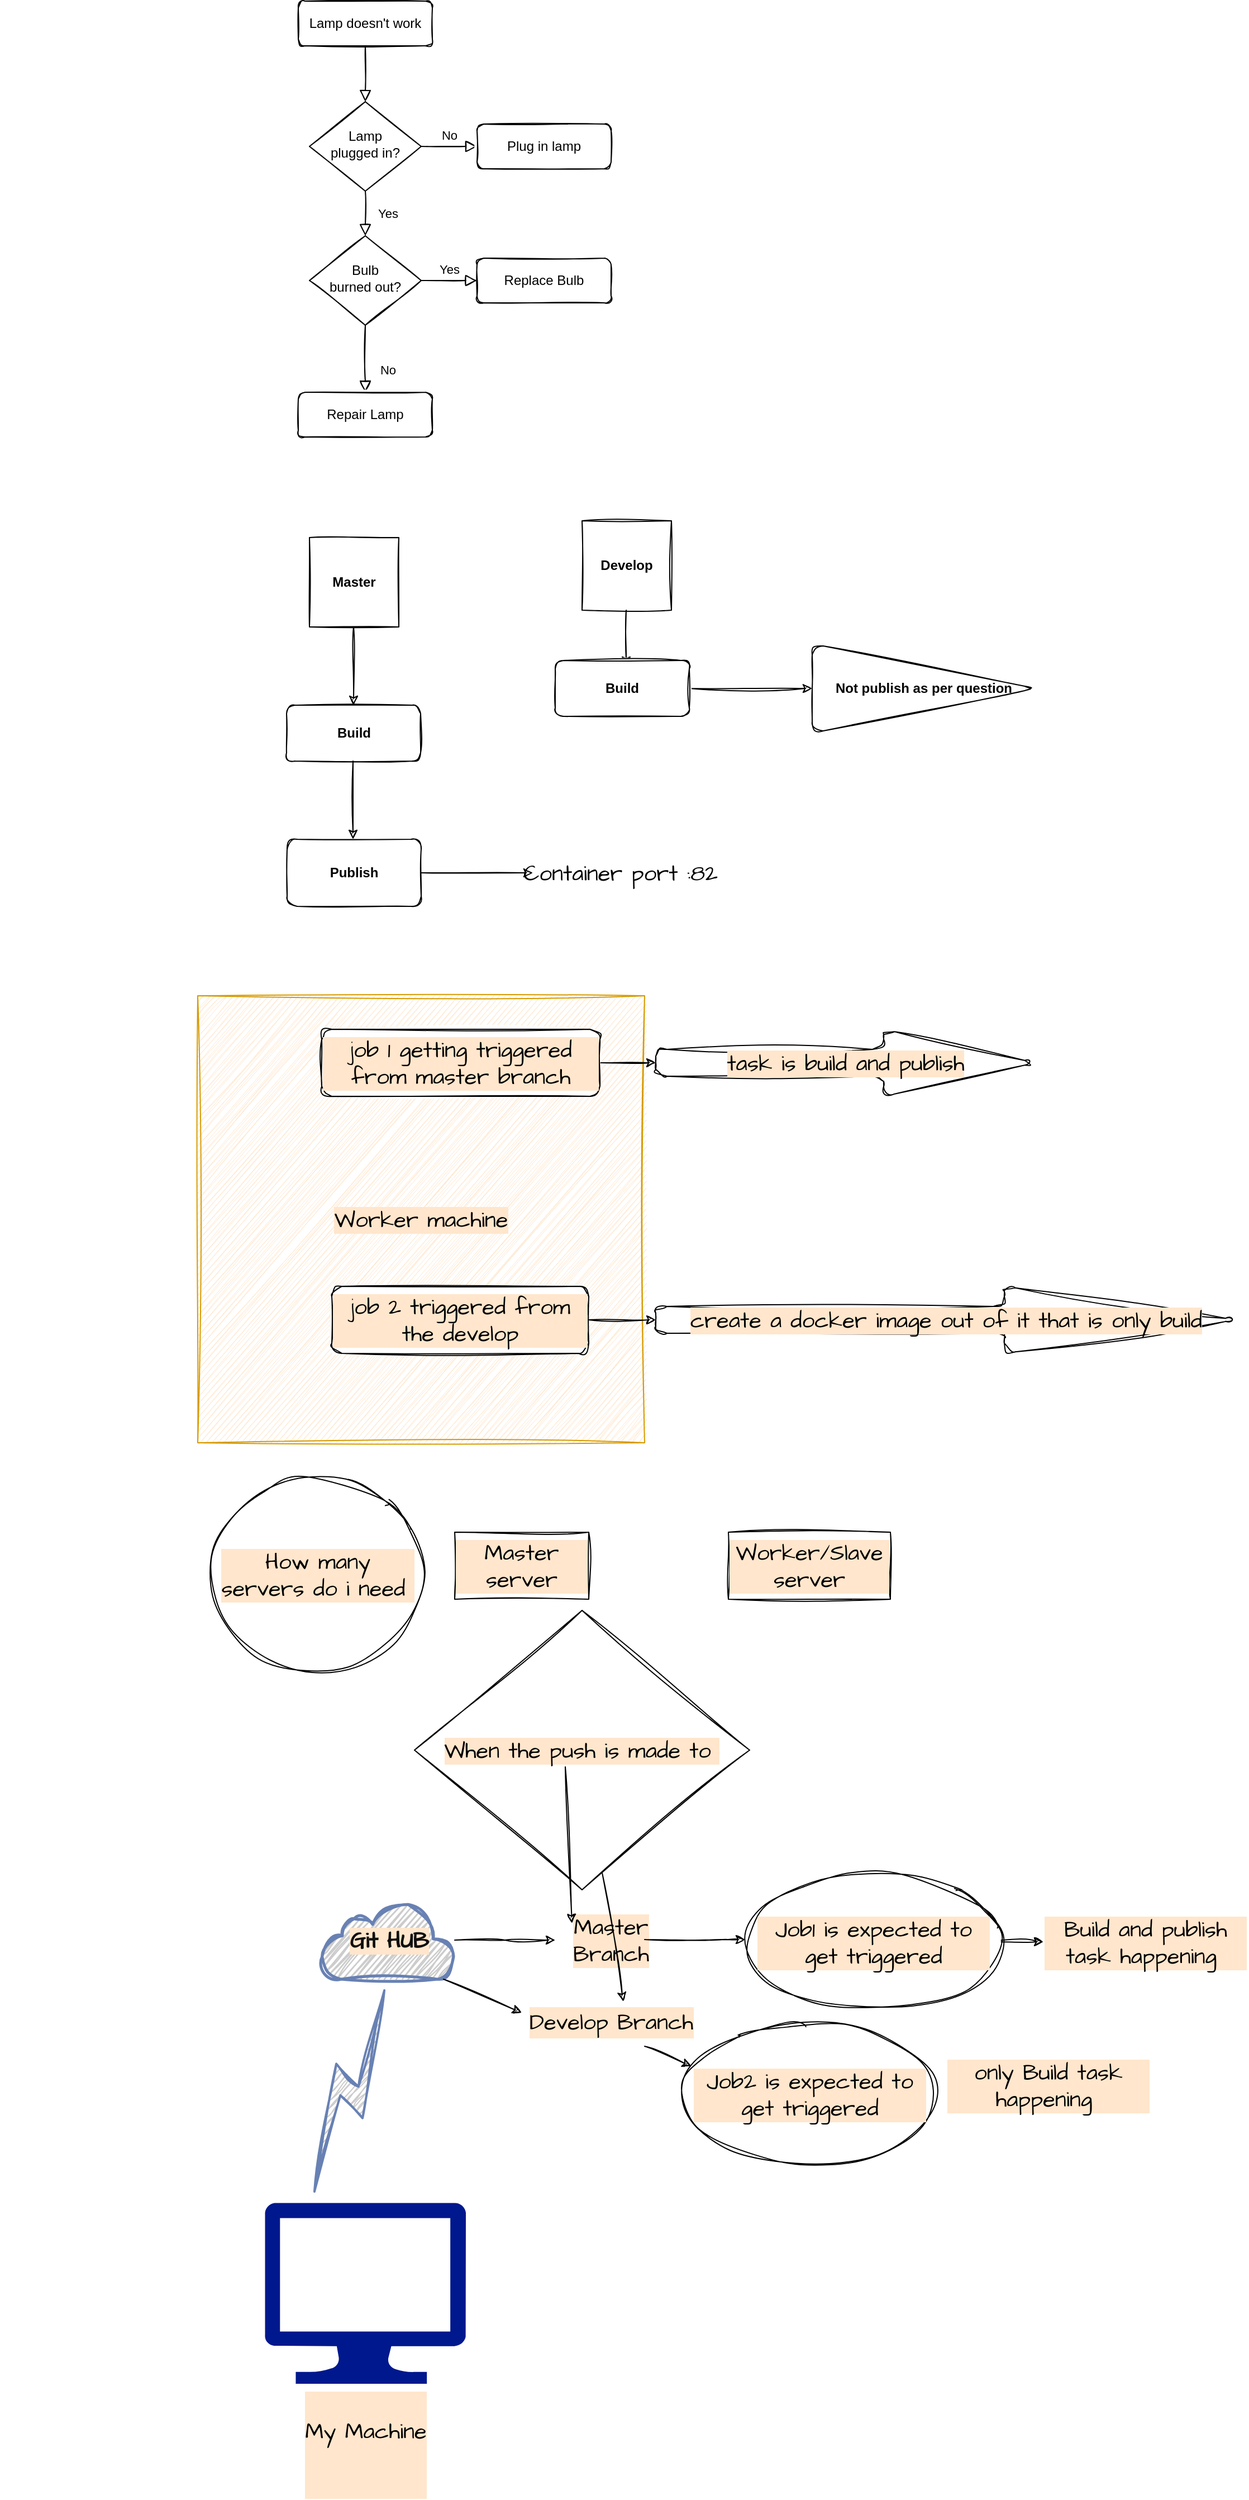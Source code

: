 <mxfile version="20.4.0" type="github">
  <diagram id="C5RBs43oDa-KdzZeNtuy" name="Page-1">
    <mxGraphModel dx="1793" dy="500" grid="1" gridSize="10" guides="1" tooltips="1" connect="1" arrows="1" fold="1" page="1" pageScale="1" pageWidth="827" pageHeight="1169" math="0" shadow="0">
      <root>
        <mxCell id="WIyWlLk6GJQsqaUBKTNV-0" />
        <mxCell id="WIyWlLk6GJQsqaUBKTNV-1" parent="WIyWlLk6GJQsqaUBKTNV-0" />
        <mxCell id="WIyWlLk6GJQsqaUBKTNV-2" value="" style="rounded=0;html=1;jettySize=auto;orthogonalLoop=1;fontSize=11;endArrow=block;endFill=0;endSize=8;strokeWidth=1;shadow=0;labelBackgroundColor=none;edgeStyle=orthogonalEdgeStyle;sketch=1;" parent="WIyWlLk6GJQsqaUBKTNV-1" source="WIyWlLk6GJQsqaUBKTNV-3" target="WIyWlLk6GJQsqaUBKTNV-6" edge="1">
          <mxGeometry relative="1" as="geometry" />
        </mxCell>
        <mxCell id="WIyWlLk6GJQsqaUBKTNV-3" value="Lamp doesn&#39;t work" style="rounded=1;whiteSpace=wrap;html=1;fontSize=12;glass=0;strokeWidth=1;shadow=0;sketch=1;" parent="WIyWlLk6GJQsqaUBKTNV-1" vertex="1">
          <mxGeometry x="160" y="80" width="120" height="40" as="geometry" />
        </mxCell>
        <mxCell id="WIyWlLk6GJQsqaUBKTNV-4" value="Yes" style="rounded=0;html=1;jettySize=auto;orthogonalLoop=1;fontSize=11;endArrow=block;endFill=0;endSize=8;strokeWidth=1;shadow=0;labelBackgroundColor=none;edgeStyle=orthogonalEdgeStyle;sketch=1;" parent="WIyWlLk6GJQsqaUBKTNV-1" source="WIyWlLk6GJQsqaUBKTNV-6" target="WIyWlLk6GJQsqaUBKTNV-10" edge="1">
          <mxGeometry y="20" relative="1" as="geometry">
            <mxPoint as="offset" />
          </mxGeometry>
        </mxCell>
        <mxCell id="WIyWlLk6GJQsqaUBKTNV-5" value="No" style="edgeStyle=orthogonalEdgeStyle;rounded=0;html=1;jettySize=auto;orthogonalLoop=1;fontSize=11;endArrow=block;endFill=0;endSize=8;strokeWidth=1;shadow=0;labelBackgroundColor=none;sketch=1;" parent="WIyWlLk6GJQsqaUBKTNV-1" source="WIyWlLk6GJQsqaUBKTNV-6" target="WIyWlLk6GJQsqaUBKTNV-7" edge="1">
          <mxGeometry y="10" relative="1" as="geometry">
            <mxPoint as="offset" />
          </mxGeometry>
        </mxCell>
        <mxCell id="WIyWlLk6GJQsqaUBKTNV-6" value="Lamp&lt;br&gt;plugged in?" style="rhombus;whiteSpace=wrap;html=1;shadow=0;fontFamily=Helvetica;fontSize=12;align=center;strokeWidth=1;spacing=6;spacingTop=-4;sketch=1;" parent="WIyWlLk6GJQsqaUBKTNV-1" vertex="1">
          <mxGeometry x="170" y="170" width="100" height="80" as="geometry" />
        </mxCell>
        <mxCell id="WIyWlLk6GJQsqaUBKTNV-7" value="Plug in lamp" style="rounded=1;whiteSpace=wrap;html=1;fontSize=12;glass=0;strokeWidth=1;shadow=0;sketch=1;" parent="WIyWlLk6GJQsqaUBKTNV-1" vertex="1">
          <mxGeometry x="320" y="190" width="120" height="40" as="geometry" />
        </mxCell>
        <mxCell id="WIyWlLk6GJQsqaUBKTNV-8" value="No" style="rounded=0;html=1;jettySize=auto;orthogonalLoop=1;fontSize=11;endArrow=block;endFill=0;endSize=8;strokeWidth=1;shadow=0;labelBackgroundColor=none;edgeStyle=orthogonalEdgeStyle;sketch=1;" parent="WIyWlLk6GJQsqaUBKTNV-1" source="WIyWlLk6GJQsqaUBKTNV-10" target="WIyWlLk6GJQsqaUBKTNV-11" edge="1">
          <mxGeometry x="0.333" y="20" relative="1" as="geometry">
            <mxPoint as="offset" />
          </mxGeometry>
        </mxCell>
        <mxCell id="WIyWlLk6GJQsqaUBKTNV-9" value="Yes" style="edgeStyle=orthogonalEdgeStyle;rounded=0;html=1;jettySize=auto;orthogonalLoop=1;fontSize=11;endArrow=block;endFill=0;endSize=8;strokeWidth=1;shadow=0;labelBackgroundColor=none;sketch=1;" parent="WIyWlLk6GJQsqaUBKTNV-1" source="WIyWlLk6GJQsqaUBKTNV-10" target="WIyWlLk6GJQsqaUBKTNV-12" edge="1">
          <mxGeometry y="10" relative="1" as="geometry">
            <mxPoint as="offset" />
          </mxGeometry>
        </mxCell>
        <mxCell id="WIyWlLk6GJQsqaUBKTNV-10" value="Bulb&lt;br&gt;burned out?" style="rhombus;whiteSpace=wrap;html=1;shadow=0;fontFamily=Helvetica;fontSize=12;align=center;strokeWidth=1;spacing=6;spacingTop=-4;sketch=1;" parent="WIyWlLk6GJQsqaUBKTNV-1" vertex="1">
          <mxGeometry x="170" y="290" width="100" height="80" as="geometry" />
        </mxCell>
        <mxCell id="WIyWlLk6GJQsqaUBKTNV-11" value="Repair Lamp" style="rounded=1;whiteSpace=wrap;html=1;fontSize=12;glass=0;strokeWidth=1;shadow=0;sketch=1;" parent="WIyWlLk6GJQsqaUBKTNV-1" vertex="1">
          <mxGeometry x="160" y="430" width="120" height="40" as="geometry" />
        </mxCell>
        <mxCell id="WIyWlLk6GJQsqaUBKTNV-12" value="Replace Bulb" style="rounded=1;whiteSpace=wrap;html=1;fontSize=12;glass=0;strokeWidth=1;shadow=0;sketch=1;" parent="WIyWlLk6GJQsqaUBKTNV-1" vertex="1">
          <mxGeometry x="320" y="310" width="120" height="40" as="geometry" />
        </mxCell>
        <mxCell id="PnfdgxERA6DvM7_Lw-g9-0" value="Master" style="whiteSpace=wrap;html=1;aspect=fixed;fontStyle=1;sketch=1;labelBackgroundColor=default;" vertex="1" parent="WIyWlLk6GJQsqaUBKTNV-1">
          <mxGeometry x="170" y="560" width="80" height="80" as="geometry" />
        </mxCell>
        <mxCell id="PnfdgxERA6DvM7_Lw-g9-1" value="" style="endArrow=classic;html=1;rounded=0;sketch=1;" edge="1" parent="WIyWlLk6GJQsqaUBKTNV-1" target="PnfdgxERA6DvM7_Lw-g9-2">
          <mxGeometry width="50" height="50" relative="1" as="geometry">
            <mxPoint x="209.5" y="640" as="sourcePoint" />
            <mxPoint x="209.5" y="740" as="targetPoint" />
          </mxGeometry>
        </mxCell>
        <mxCell id="PnfdgxERA6DvM7_Lw-g9-2" value="Build" style="rounded=1;whiteSpace=wrap;html=1;fontStyle=1;sketch=1;" vertex="1" parent="WIyWlLk6GJQsqaUBKTNV-1">
          <mxGeometry x="149.5" y="710" width="120" height="50" as="geometry" />
        </mxCell>
        <mxCell id="PnfdgxERA6DvM7_Lw-g9-3" value="" style="endArrow=classic;html=1;rounded=0;sketch=1;" edge="1" parent="WIyWlLk6GJQsqaUBKTNV-1">
          <mxGeometry width="50" height="50" relative="1" as="geometry">
            <mxPoint x="209" y="760" as="sourcePoint" />
            <mxPoint x="209" y="830" as="targetPoint" />
          </mxGeometry>
        </mxCell>
        <mxCell id="PnfdgxERA6DvM7_Lw-g9-5" value="Publish" style="rounded=1;whiteSpace=wrap;html=1;fontStyle=1;sketch=1;" vertex="1" parent="WIyWlLk6GJQsqaUBKTNV-1">
          <mxGeometry x="150" y="830" width="120" height="60" as="geometry" />
        </mxCell>
        <mxCell id="PnfdgxERA6DvM7_Lw-g9-6" value="" style="endArrow=classic;html=1;rounded=0;fontStyle=1;sketch=1;" edge="1" parent="WIyWlLk6GJQsqaUBKTNV-1">
          <mxGeometry width="50" height="50" relative="1" as="geometry">
            <mxPoint x="270" y="860" as="sourcePoint" />
            <mxPoint x="370" y="860" as="targetPoint" />
          </mxGeometry>
        </mxCell>
        <mxCell id="PnfdgxERA6DvM7_Lw-g9-7" value="&amp;nbsp; &amp;nbsp; &amp;nbsp; &amp;nbsp; &amp;nbsp; &amp;nbsp; &amp;nbsp; &amp;nbsp; &amp;nbsp;Container port :82&lt;br&gt;" style="text;html=1;align=center;verticalAlign=middle;resizable=0;points=[];autosize=1;strokeColor=none;fillColor=none;fontSize=20;fontFamily=Architects Daughter;" vertex="1" parent="WIyWlLk6GJQsqaUBKTNV-1">
          <mxGeometry x="215" y="840" width="330" height="40" as="geometry" />
        </mxCell>
        <mxCell id="PnfdgxERA6DvM7_Lw-g9-8" value="Develop" style="whiteSpace=wrap;html=1;aspect=fixed;fontStyle=1;sketch=1;labelBackgroundColor=default;" vertex="1" parent="WIyWlLk6GJQsqaUBKTNV-1">
          <mxGeometry x="414" y="545" width="80" height="80" as="geometry" />
        </mxCell>
        <mxCell id="PnfdgxERA6DvM7_Lw-g9-10" value="" style="endArrow=classic;html=1;rounded=0;sketch=1;hachureGap=4;jiggle=2;fontFamily=Architects Daughter;fontSource=https%3A%2F%2Ffonts.googleapis.com%2Fcss%3Ffamily%3DArchitects%2BDaughter;fontSize=16;" edge="1" parent="WIyWlLk6GJQsqaUBKTNV-1">
          <mxGeometry width="50" height="50" relative="1" as="geometry">
            <mxPoint x="453.5" y="625" as="sourcePoint" />
            <mxPoint x="453.5" y="675" as="targetPoint" />
          </mxGeometry>
        </mxCell>
        <mxCell id="PnfdgxERA6DvM7_Lw-g9-13" value="" style="edgeStyle=orthogonalEdgeStyle;rounded=0;sketch=1;hachureGap=4;jiggle=2;orthogonalLoop=1;jettySize=auto;html=1;fontFamily=Architects Daughter;fontSource=https%3A%2F%2Ffonts.googleapis.com%2Fcss%3Ffamily%3DArchitects%2BDaughter;fontSize=16;" edge="1" parent="WIyWlLk6GJQsqaUBKTNV-1" source="PnfdgxERA6DvM7_Lw-g9-11" target="PnfdgxERA6DvM7_Lw-g9-12">
          <mxGeometry relative="1" as="geometry" />
        </mxCell>
        <mxCell id="PnfdgxERA6DvM7_Lw-g9-11" value="Build" style="rounded=1;whiteSpace=wrap;html=1;fontStyle=1;sketch=1;" vertex="1" parent="WIyWlLk6GJQsqaUBKTNV-1">
          <mxGeometry x="390" y="670" width="120" height="50" as="geometry" />
        </mxCell>
        <mxCell id="PnfdgxERA6DvM7_Lw-g9-12" value="Not publish as per question" style="triangle;whiteSpace=wrap;html=1;rounded=1;fontStyle=1;sketch=1;" vertex="1" parent="WIyWlLk6GJQsqaUBKTNV-1">
          <mxGeometry x="620" y="655" width="200" height="80" as="geometry" />
        </mxCell>
        <mxCell id="PnfdgxERA6DvM7_Lw-g9-14" value="Worker machine" style="whiteSpace=wrap;html=1;aspect=fixed;labelBackgroundColor=#FFE6CC;sketch=1;hachureGap=4;jiggle=2;fontFamily=Architects Daughter;fontSource=https%3A%2F%2Ffonts.googleapis.com%2Fcss%3Ffamily%3DArchitects%2BDaughter;fontSize=20;fillColor=#ffe6cc;strokeColor=#d79b00;" vertex="1" parent="WIyWlLk6GJQsqaUBKTNV-1">
          <mxGeometry x="70" y="970" width="400" height="400" as="geometry" />
        </mxCell>
        <mxCell id="PnfdgxERA6DvM7_Lw-g9-18" value="" style="edgeStyle=orthogonalEdgeStyle;rounded=0;sketch=1;hachureGap=4;jiggle=2;orthogonalLoop=1;jettySize=auto;html=1;fontFamily=Architects Daughter;fontSource=https%3A%2F%2Ffonts.googleapis.com%2Fcss%3Ffamily%3DArchitects%2BDaughter;fontSize=16;" edge="1" parent="WIyWlLk6GJQsqaUBKTNV-1" source="PnfdgxERA6DvM7_Lw-g9-15" target="PnfdgxERA6DvM7_Lw-g9-17">
          <mxGeometry relative="1" as="geometry" />
        </mxCell>
        <mxCell id="PnfdgxERA6DvM7_Lw-g9-15" value="job 1 getting triggered from master branch" style="rounded=1;whiteSpace=wrap;html=1;labelBackgroundColor=#FFE6CC;sketch=1;hachureGap=4;jiggle=2;fontFamily=Architects Daughter;fontSource=https%3A%2F%2Ffonts.googleapis.com%2Fcss%3Ffamily%3DArchitects%2BDaughter;fontSize=20;" vertex="1" parent="WIyWlLk6GJQsqaUBKTNV-1">
          <mxGeometry x="181" y="1000" width="249" height="60" as="geometry" />
        </mxCell>
        <mxCell id="PnfdgxERA6DvM7_Lw-g9-20" value="" style="edgeStyle=orthogonalEdgeStyle;rounded=0;sketch=1;hachureGap=4;jiggle=2;orthogonalLoop=1;jettySize=auto;html=1;fontFamily=Architects Daughter;fontSource=https%3A%2F%2Ffonts.googleapis.com%2Fcss%3Ffamily%3DArchitects%2BDaughter;fontSize=16;" edge="1" parent="WIyWlLk6GJQsqaUBKTNV-1" source="PnfdgxERA6DvM7_Lw-g9-16" target="PnfdgxERA6DvM7_Lw-g9-19">
          <mxGeometry relative="1" as="geometry" />
        </mxCell>
        <mxCell id="PnfdgxERA6DvM7_Lw-g9-16" value="job 2 triggered from the develop" style="rounded=1;whiteSpace=wrap;html=1;labelBackgroundColor=#FFE6CC;sketch=1;hachureGap=4;jiggle=2;fontFamily=Architects Daughter;fontSource=https%3A%2F%2Ffonts.googleapis.com%2Fcss%3Ffamily%3DArchitects%2BDaughter;fontSize=20;" vertex="1" parent="WIyWlLk6GJQsqaUBKTNV-1">
          <mxGeometry x="190" y="1230" width="230" height="60" as="geometry" />
        </mxCell>
        <mxCell id="PnfdgxERA6DvM7_Lw-g9-17" value="task is build and publish" style="shape=singleArrow;whiteSpace=wrap;html=1;arrowWidth=0.4;arrowSize=0.4;fontSize=20;fontFamily=Architects Daughter;rounded=1;labelBackgroundColor=#FFE6CC;sketch=1;hachureGap=4;jiggle=2;fontSource=https%3A%2F%2Ffonts.googleapis.com%2Fcss%3Ffamily%3DArchitects%2BDaughter;" vertex="1" parent="WIyWlLk6GJQsqaUBKTNV-1">
          <mxGeometry x="480" y="1000" width="340" height="60" as="geometry" />
        </mxCell>
        <mxCell id="PnfdgxERA6DvM7_Lw-g9-19" value="create a docker image out of it that is only build" style="shape=singleArrow;whiteSpace=wrap;html=1;arrowWidth=0.4;arrowSize=0.4;fontSize=20;fontFamily=Architects Daughter;rounded=1;labelBackgroundColor=#FFE6CC;sketch=1;hachureGap=4;jiggle=2;fontSource=https%3A%2F%2Ffonts.googleapis.com%2Fcss%3Ffamily%3DArchitects%2BDaughter;" vertex="1" parent="WIyWlLk6GJQsqaUBKTNV-1">
          <mxGeometry x="480" y="1230" width="520" height="60" as="geometry" />
        </mxCell>
        <mxCell id="PnfdgxERA6DvM7_Lw-g9-23" value="How many servers do i need&amp;nbsp;" style="ellipse;whiteSpace=wrap;html=1;aspect=fixed;labelBackgroundColor=#FFE6CC;sketch=1;hachureGap=4;jiggle=2;fontFamily=Architects Daughter;fontSource=https%3A%2F%2Ffonts.googleapis.com%2Fcss%3Ffamily%3DArchitects%2BDaughter;fontSize=20;" vertex="1" parent="WIyWlLk6GJQsqaUBKTNV-1">
          <mxGeometry x="90" y="1400" width="175" height="175" as="geometry" />
        </mxCell>
        <mxCell id="PnfdgxERA6DvM7_Lw-g9-24" value="Master server" style="rounded=0;whiteSpace=wrap;html=1;labelBackgroundColor=#FFE6CC;sketch=1;hachureGap=4;jiggle=2;fontFamily=Architects Daughter;fontSource=https%3A%2F%2Ffonts.googleapis.com%2Fcss%3Ffamily%3DArchitects%2BDaughter;fontSize=20;" vertex="1" parent="WIyWlLk6GJQsqaUBKTNV-1">
          <mxGeometry x="300" y="1450" width="120" height="60" as="geometry" />
        </mxCell>
        <mxCell id="PnfdgxERA6DvM7_Lw-g9-25" value="Worker/Slave server" style="rounded=0;whiteSpace=wrap;html=1;labelBackgroundColor=#FFE6CC;sketch=1;hachureGap=4;jiggle=2;fontFamily=Architects Daughter;fontSource=https%3A%2F%2Ffonts.googleapis.com%2Fcss%3Ffamily%3DArchitects%2BDaughter;fontSize=20;" vertex="1" parent="WIyWlLk6GJQsqaUBKTNV-1">
          <mxGeometry x="545" y="1450" width="145" height="60" as="geometry" />
        </mxCell>
        <mxCell id="PnfdgxERA6DvM7_Lw-g9-26" value="&#xa;&lt;span style=&quot;color: rgb(0, 0, 0); font-family: &amp;quot;Architects Daughter&amp;quot;; font-size: 20px; font-style: normal; font-variant-ligatures: normal; font-variant-caps: normal; font-weight: 400; letter-spacing: normal; orphans: 2; text-align: center; text-indent: 0px; text-transform: none; widows: 2; word-spacing: 0px; -webkit-text-stroke-width: 0px; background-color: rgb(255, 230, 204); text-decoration-thickness: initial; text-decoration-style: initial; text-decoration-color: initial; float: none; display: inline !important;&quot;&gt;My Machine&lt;/span&gt;&#xa;&#xa;" style="sketch=0;aspect=fixed;pointerEvents=1;shadow=0;dashed=0;html=1;strokeColor=none;labelPosition=center;verticalLabelPosition=bottom;verticalAlign=top;align=center;fillColor=#00188D;shape=mxgraph.azure.computer;labelBackgroundColor=#FFE6CC;hachureGap=4;jiggle=2;fontFamily=Architects Daughter;fontSource=https%3A%2F%2Ffonts.googleapis.com%2Fcss%3Ffamily%3DArchitects%2BDaughter;fontSize=20;" vertex="1" parent="WIyWlLk6GJQsqaUBKTNV-1">
          <mxGeometry x="130" y="2050" width="180" height="162" as="geometry" />
        </mxCell>
        <mxCell id="PnfdgxERA6DvM7_Lw-g9-30" value="" style="edgeStyle=orthogonalEdgeStyle;rounded=0;sketch=1;hachureGap=4;jiggle=2;orthogonalLoop=1;jettySize=auto;html=1;fontFamily=Architects Daughter;fontSource=https%3A%2F%2Ffonts.googleapis.com%2Fcss%3Ffamily%3DArchitects%2BDaughter;fontSize=16;fontColor=#0F0F0F;" edge="1" parent="WIyWlLk6GJQsqaUBKTNV-1" source="PnfdgxERA6DvM7_Lw-g9-27">
          <mxGeometry relative="1" as="geometry">
            <mxPoint x="390" y="1815" as="targetPoint" />
          </mxGeometry>
        </mxCell>
        <mxCell id="PnfdgxERA6DvM7_Lw-g9-27" value="&lt;b&gt;&lt;font color=&quot;#0f0f0f&quot;&gt;Git HUB&lt;/font&gt;&lt;/b&gt;" style="html=1;outlineConnect=0;fillColor=#CCCCCC;strokeColor=#6881B3;gradientColor=none;gradientDirection=north;strokeWidth=2;shape=mxgraph.networks.cloud;fontColor=#ffffff;labelBackgroundColor=#FFE6CC;sketch=1;hachureGap=4;jiggle=2;fontFamily=Architects Daughter;fontSource=https%3A%2F%2Ffonts.googleapis.com%2Fcss%3Ffamily%3DArchitects%2BDaughter;fontSize=20;" vertex="1" parent="WIyWlLk6GJQsqaUBKTNV-1">
          <mxGeometry x="181" y="1780" width="119" height="70" as="geometry" />
        </mxCell>
        <mxCell id="PnfdgxERA6DvM7_Lw-g9-28" value="" style="html=1;outlineConnect=0;fillColor=#CCCCCC;strokeColor=#6881B3;gradientColor=none;gradientDirection=north;strokeWidth=2;shape=mxgraph.networks.comm_link_edge;html=1;rounded=0;sketch=1;hachureGap=4;jiggle=2;fontFamily=Architects Daughter;fontSource=https%3A%2F%2Ffonts.googleapis.com%2Fcss%3Ffamily%3DArchitects%2BDaughter;fontSize=16;entryX=0.5;entryY=1;entryDx=0;entryDy=0;entryPerimeter=0;" edge="1" parent="WIyWlLk6GJQsqaUBKTNV-1" target="PnfdgxERA6DvM7_Lw-g9-27">
          <mxGeometry width="100" height="100" relative="1" as="geometry">
            <mxPoint x="171" y="2050" as="sourcePoint" />
            <mxPoint x="271" y="1950" as="targetPoint" />
            <Array as="points">
              <mxPoint x="-89" y="1900" />
            </Array>
          </mxGeometry>
        </mxCell>
        <mxCell id="PnfdgxERA6DvM7_Lw-g9-31" value="&lt;span style=&quot;color: rgb(0, 0, 0); font-family: &amp;quot;Architects Daughter&amp;quot;; font-size: 20px; font-style: normal; font-variant-ligatures: normal; font-variant-caps: normal; font-weight: 400; letter-spacing: normal; orphans: 2; text-align: center; text-indent: 0px; text-transform: none; widows: 2; word-spacing: 0px; -webkit-text-stroke-width: 0px; background-color: rgb(255, 230, 204); text-decoration-thickness: initial; text-decoration-style: initial; text-decoration-color: initial; float: none; display: inline !important;&quot;&gt;Develop Branch&lt;/span&gt;" style="text;whiteSpace=wrap;html=1;fontSize=20;fontFamily=Architects Daughter;fontColor=#000000;" vertex="1" parent="WIyWlLk6GJQsqaUBKTNV-1">
          <mxGeometry x="365" y="1870" width="180" height="50" as="geometry" />
        </mxCell>
        <mxCell id="PnfdgxERA6DvM7_Lw-g9-34" value="" style="endArrow=classic;html=1;rounded=0;sketch=1;hachureGap=4;jiggle=2;fontFamily=Architects Daughter;fontSource=https%3A%2F%2Ffonts.googleapis.com%2Fcss%3Ffamily%3DArchitects%2BDaughter;fontSize=16;fontColor=#000000;" edge="1" parent="WIyWlLk6GJQsqaUBKTNV-1">
          <mxGeometry width="50" height="50" relative="1" as="geometry">
            <mxPoint x="290" y="1850" as="sourcePoint" />
            <mxPoint x="360" y="1880" as="targetPoint" />
          </mxGeometry>
        </mxCell>
        <mxCell id="PnfdgxERA6DvM7_Lw-g9-35" value="Master Branch" style="text;html=1;strokeColor=none;fillColor=none;align=center;verticalAlign=middle;whiteSpace=wrap;rounded=0;labelBackgroundColor=#FFE6CC;sketch=1;hachureGap=4;jiggle=2;fontFamily=Architects Daughter;fontSource=https%3A%2F%2Ffonts.googleapis.com%2Fcss%3Ffamily%3DArchitects%2BDaughter;fontSize=20;fontColor=#000000;" vertex="1" parent="WIyWlLk6GJQsqaUBKTNV-1">
          <mxGeometry x="410" y="1800" width="60" height="30" as="geometry" />
        </mxCell>
        <mxCell id="PnfdgxERA6DvM7_Lw-g9-48" value="" style="edgeStyle=orthogonalEdgeStyle;rounded=0;sketch=1;hachureGap=4;jiggle=2;orthogonalLoop=1;jettySize=auto;html=1;fontFamily=Architects Daughter;fontSource=https%3A%2F%2Ffonts.googleapis.com%2Fcss%3Ffamily%3DArchitects%2BDaughter;fontSize=16;fontColor=#000000;" edge="1" parent="WIyWlLk6GJQsqaUBKTNV-1" source="PnfdgxERA6DvM7_Lw-g9-36" target="PnfdgxERA6DvM7_Lw-g9-46">
          <mxGeometry relative="1" as="geometry" />
        </mxCell>
        <mxCell id="PnfdgxERA6DvM7_Lw-g9-36" value="Job1 is expected to get triggered" style="ellipse;whiteSpace=wrap;html=1;labelBackgroundColor=#FFE6CC;sketch=1;hachureGap=4;jiggle=2;fontFamily=Architects Daughter;fontSource=https%3A%2F%2Ffonts.googleapis.com%2Fcss%3Ffamily%3DArchitects%2BDaughter;fontSize=20;fontColor=#000000;" vertex="1" parent="WIyWlLk6GJQsqaUBKTNV-1">
          <mxGeometry x="570" y="1754" width="210" height="125" as="geometry" />
        </mxCell>
        <mxCell id="PnfdgxERA6DvM7_Lw-g9-37" value="" style="edgeStyle=orthogonalEdgeStyle;rounded=0;sketch=1;hachureGap=4;jiggle=2;orthogonalLoop=1;jettySize=auto;html=1;fontFamily=Architects Daughter;fontSource=https%3A%2F%2Ffonts.googleapis.com%2Fcss%3Ffamily%3DArchitects%2BDaughter;fontSize=16;fontColor=#0F0F0F;" edge="1" parent="WIyWlLk6GJQsqaUBKTNV-1">
          <mxGeometry relative="1" as="geometry">
            <mxPoint x="470" y="1814.5" as="sourcePoint" />
            <mxPoint x="560" y="1814.5" as="targetPoint" />
            <Array as="points">
              <mxPoint x="540" y="1814.5" />
              <mxPoint x="540" y="1814.5" />
            </Array>
          </mxGeometry>
        </mxCell>
        <mxCell id="PnfdgxERA6DvM7_Lw-g9-38" value="Job2 is expected to get triggered" style="ellipse;whiteSpace=wrap;html=1;labelBackgroundColor=#FFE6CC;sketch=1;hachureGap=4;jiggle=2;fontFamily=Architects Daughter;fontSource=https%3A%2F%2Ffonts.googleapis.com%2Fcss%3Ffamily%3DArchitects%2BDaughter;fontSize=20;fontColor=#000000;" vertex="1" parent="WIyWlLk6GJQsqaUBKTNV-1">
          <mxGeometry x="512.5" y="1890" width="210" height="125" as="geometry" />
        </mxCell>
        <mxCell id="PnfdgxERA6DvM7_Lw-g9-39" value="" style="endArrow=classic;html=1;rounded=0;sketch=1;hachureGap=4;jiggle=2;fontFamily=Architects Daughter;fontSource=https%3A%2F%2Ffonts.googleapis.com%2Fcss%3Ffamily%3DArchitects%2BDaughter;fontSize=16;fontColor=#000000;" edge="1" parent="WIyWlLk6GJQsqaUBKTNV-1">
          <mxGeometry width="50" height="50" relative="1" as="geometry">
            <mxPoint x="470" y="1910" as="sourcePoint" />
            <mxPoint x="512" y="1928" as="targetPoint" />
          </mxGeometry>
        </mxCell>
        <mxCell id="PnfdgxERA6DvM7_Lw-g9-41" value="When the push is made to&amp;nbsp;" style="rhombus;whiteSpace=wrap;html=1;labelBackgroundColor=#FFE6CC;sketch=1;hachureGap=4;jiggle=2;fontFamily=Architects Daughter;fontSource=https%3A%2F%2Ffonts.googleapis.com%2Fcss%3Ffamily%3DArchitects%2BDaughter;fontSize=20;fontColor=#000000;" vertex="1" parent="WIyWlLk6GJQsqaUBKTNV-1">
          <mxGeometry x="264" y="1520" width="300" height="250" as="geometry" />
        </mxCell>
        <mxCell id="PnfdgxERA6DvM7_Lw-g9-44" value="" style="endArrow=classic;html=1;rounded=0;sketch=1;hachureGap=4;jiggle=2;fontFamily=Architects Daughter;fontSource=https%3A%2F%2Ffonts.googleapis.com%2Fcss%3Ffamily%3DArchitects%2BDaughter;fontSize=16;fontColor=#000000;exitX=0.45;exitY=0.56;exitDx=0;exitDy=0;exitPerimeter=0;" edge="1" parent="WIyWlLk6GJQsqaUBKTNV-1" source="PnfdgxERA6DvM7_Lw-g9-41">
          <mxGeometry width="50" height="50" relative="1" as="geometry">
            <mxPoint x="355" y="1850" as="sourcePoint" />
            <mxPoint x="405" y="1800" as="targetPoint" />
          </mxGeometry>
        </mxCell>
        <mxCell id="PnfdgxERA6DvM7_Lw-g9-45" value="" style="endArrow=classic;html=1;rounded=0;sketch=1;hachureGap=4;jiggle=2;fontFamily=Architects Daughter;fontSource=https%3A%2F%2Ffonts.googleapis.com%2Fcss%3Ffamily%3DArchitects%2BDaughter;fontSize=16;fontColor=#000000;" edge="1" parent="WIyWlLk6GJQsqaUBKTNV-1" source="PnfdgxERA6DvM7_Lw-g9-41" target="PnfdgxERA6DvM7_Lw-g9-31">
          <mxGeometry width="50" height="50" relative="1" as="geometry">
            <mxPoint x="520" y="1800" as="sourcePoint" />
            <mxPoint x="480" y="1820" as="targetPoint" />
          </mxGeometry>
        </mxCell>
        <mxCell id="PnfdgxERA6DvM7_Lw-g9-46" value="Build and publish task happening&amp;nbsp;" style="text;html=1;strokeColor=none;fillColor=none;align=center;verticalAlign=middle;whiteSpace=wrap;rounded=0;labelBackgroundColor=#FFE6CC;sketch=1;hachureGap=4;jiggle=2;fontFamily=Architects Daughter;fontSource=https%3A%2F%2Ffonts.googleapis.com%2Fcss%3Ffamily%3DArchitects%2BDaughter;fontSize=20;fontColor=#000000;" vertex="1" parent="WIyWlLk6GJQsqaUBKTNV-1">
          <mxGeometry x="827" y="1801.5" width="183" height="30" as="geometry" />
        </mxCell>
        <mxCell id="PnfdgxERA6DvM7_Lw-g9-47" value="only Build task happening&amp;nbsp;" style="text;html=1;strokeColor=none;fillColor=none;align=center;verticalAlign=middle;whiteSpace=wrap;rounded=0;labelBackgroundColor=#FFE6CC;sketch=1;hachureGap=4;jiggle=2;fontFamily=Architects Daughter;fontSource=https%3A%2F%2Ffonts.googleapis.com%2Fcss%3Ffamily%3DArchitects%2BDaughter;fontSize=20;fontColor=#000000;" vertex="1" parent="WIyWlLk6GJQsqaUBKTNV-1">
          <mxGeometry x="740" y="1930" width="183" height="30" as="geometry" />
        </mxCell>
      </root>
    </mxGraphModel>
  </diagram>
</mxfile>
